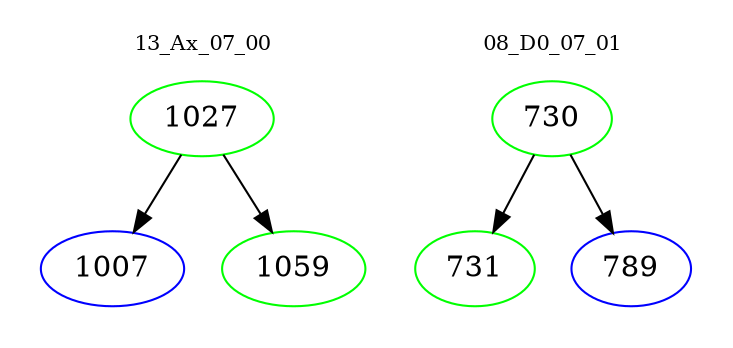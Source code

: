 digraph{
subgraph cluster_0 {
color = white
label = "13_Ax_07_00";
fontsize=10;
T0_1027 [label="1027", color="green"]
T0_1027 -> T0_1007 [color="black"]
T0_1007 [label="1007", color="blue"]
T0_1027 -> T0_1059 [color="black"]
T0_1059 [label="1059", color="green"]
}
subgraph cluster_1 {
color = white
label = "08_D0_07_01";
fontsize=10;
T1_730 [label="730", color="green"]
T1_730 -> T1_731 [color="black"]
T1_731 [label="731", color="green"]
T1_730 -> T1_789 [color="black"]
T1_789 [label="789", color="blue"]
}
}
